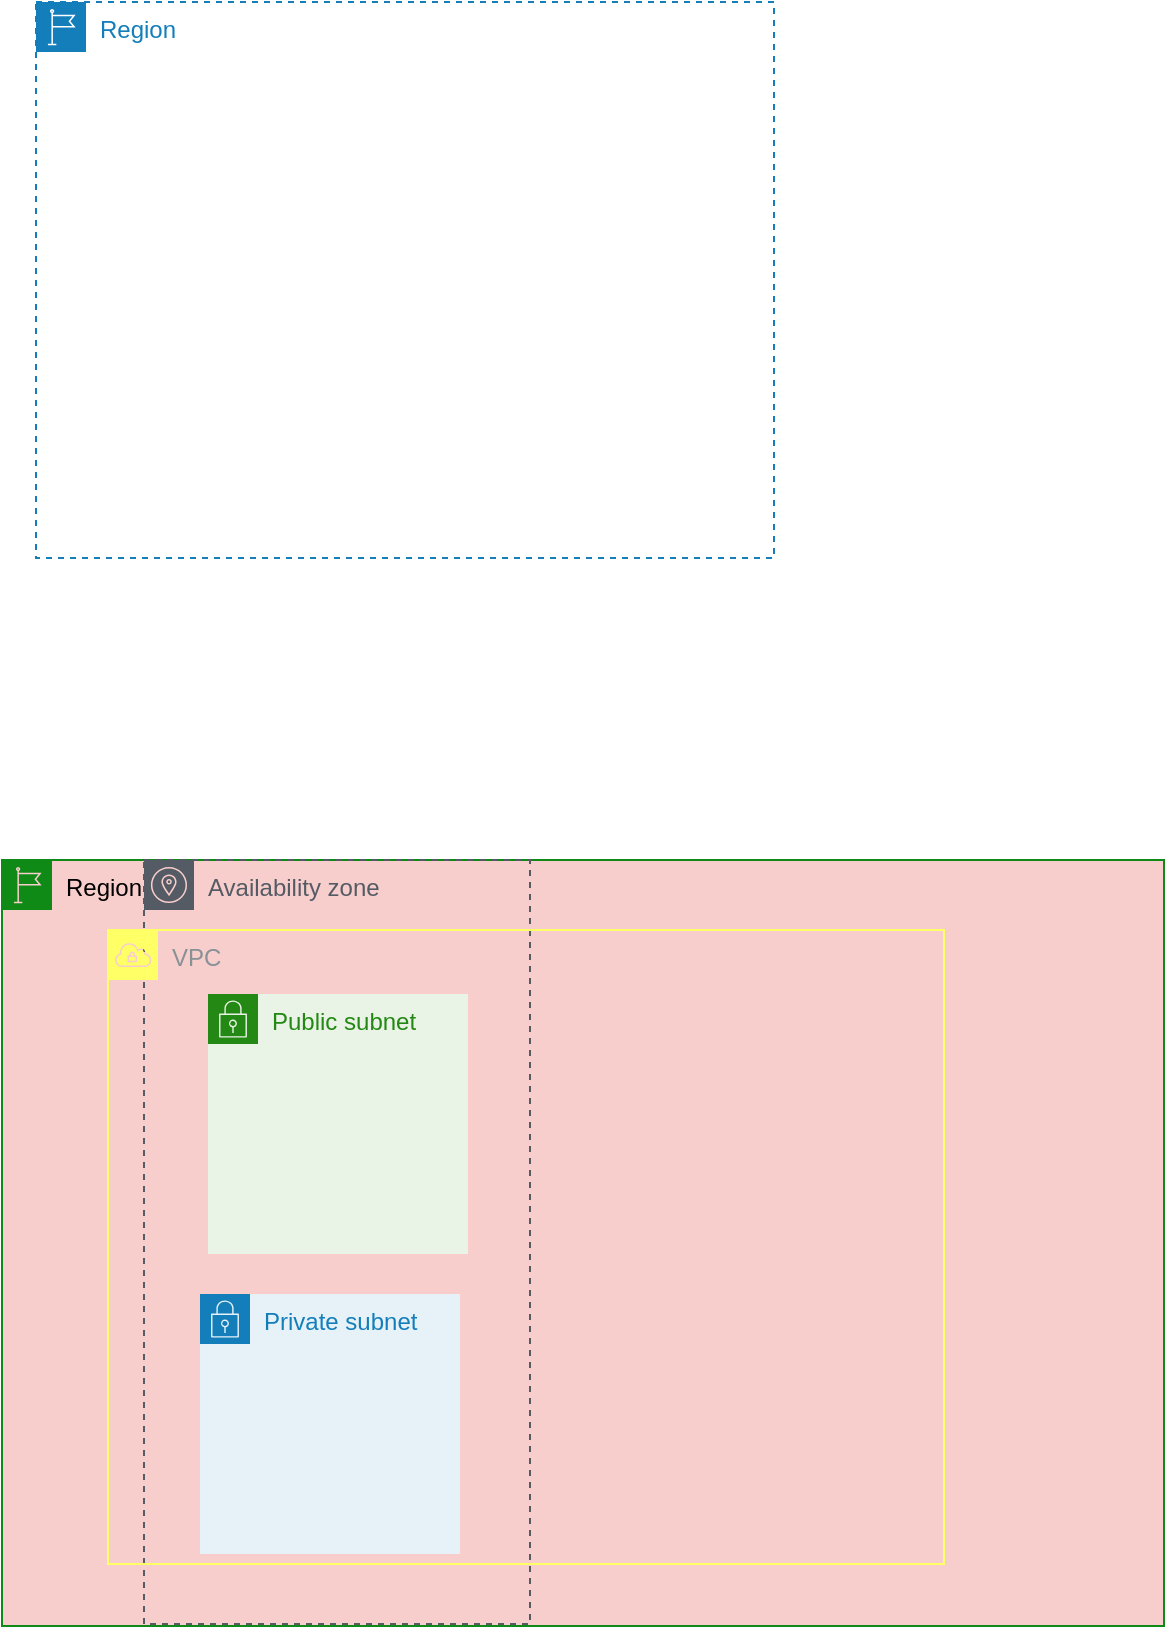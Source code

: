 <mxfile version="21.5.2" type="github">
  <diagram name="Page-1" id="A3YOBVGtqxAZEOPY_WBS">
    <mxGraphModel dx="880" dy="484" grid="0" gridSize="10" guides="1" tooltips="1" connect="1" arrows="1" fold="1" page="0" pageScale="1" pageWidth="850" pageHeight="1100" math="0" shadow="0">
      <root>
        <mxCell id="0" />
        <mxCell id="1" parent="0" />
        <mxCell id="w-ytsN5D95SVlBp5Alny-1" value="Region" style="points=[[0,0],[0.25,0],[0.5,0],[0.75,0],[1,0],[1,0.25],[1,0.5],[1,0.75],[1,1],[0.75,1],[0.5,1],[0.25,1],[0,1],[0,0.75],[0,0.5],[0,0.25]];outlineConnect=0;gradientColor=none;html=1;whiteSpace=wrap;fontSize=12;fontStyle=0;container=1;pointerEvents=0;collapsible=0;recursiveResize=0;shape=mxgraph.aws4.group;grIcon=mxgraph.aws4.group_region;strokeColor=#147EBA;fillColor=none;verticalAlign=top;align=left;spacingLeft=30;fontColor=#147EBA;dashed=1;" vertex="1" parent="1">
          <mxGeometry x="120" y="40" width="369" height="278" as="geometry" />
        </mxCell>
        <mxCell id="w-ytsN5D95SVlBp5Alny-2" value="Region" style="points=[[0,0],[0.25,0],[0.5,0],[0.75,0],[1,0],[1,0.25],[1,0.5],[1,0.75],[1,1],[0.75,1],[0.5,1],[0.25,1],[0,1],[0,0.75],[0,0.5],[0,0.25]];outlineConnect=0;html=1;whiteSpace=wrap;fontSize=12;fontStyle=0;container=1;pointerEvents=0;collapsible=0;recursiveResize=0;shape=mxgraph.aws4.group;grIcon=mxgraph.aws4.group_region;strokeColor=#0f8a17;fillColor=#f8cecc;verticalAlign=top;align=left;spacingLeft=30;" vertex="1" parent="1">
          <mxGeometry x="103" y="469" width="581" height="383" as="geometry" />
        </mxCell>
        <mxCell id="w-ytsN5D95SVlBp5Alny-3" value="Availability zone" style="sketch=0;outlineConnect=0;gradientColor=none;html=1;whiteSpace=wrap;fontSize=12;fontStyle=0;shape=mxgraph.aws4.group;grIcon=mxgraph.aws4.group_availability_zone;strokeColor=#545B64;fillColor=none;verticalAlign=top;align=left;spacingLeft=30;fontColor=#545B64;dashed=1;" vertex="1" parent="w-ytsN5D95SVlBp5Alny-2">
          <mxGeometry x="71" width="193" height="382" as="geometry" />
        </mxCell>
        <mxCell id="w-ytsN5D95SVlBp5Alny-4" value="VPC" style="sketch=0;outlineConnect=0;gradientColor=none;html=1;whiteSpace=wrap;fontSize=12;fontStyle=0;shape=mxgraph.aws4.group;grIcon=mxgraph.aws4.group_vpc;strokeColor=#FFFF66;fillColor=none;verticalAlign=top;align=left;spacingLeft=30;fontColor=#879196;dashed=0;" vertex="1" parent="w-ytsN5D95SVlBp5Alny-2">
          <mxGeometry x="53" y="35" width="418" height="317" as="geometry" />
        </mxCell>
        <mxCell id="w-ytsN5D95SVlBp5Alny-6" value="Private subnet" style="points=[[0,0],[0.25,0],[0.5,0],[0.75,0],[1,0],[1,0.25],[1,0.5],[1,0.75],[1,1],[0.75,1],[0.5,1],[0.25,1],[0,1],[0,0.75],[0,0.5],[0,0.25]];outlineConnect=0;gradientColor=none;html=1;whiteSpace=wrap;fontSize=12;fontStyle=0;container=1;pointerEvents=0;collapsible=0;recursiveResize=0;shape=mxgraph.aws4.group;grIcon=mxgraph.aws4.group_security_group;grStroke=0;strokeColor=#147EBA;fillColor=#E6F2F8;verticalAlign=top;align=left;spacingLeft=30;fontColor=#147EBA;dashed=0;" vertex="1" parent="w-ytsN5D95SVlBp5Alny-2">
          <mxGeometry x="99" y="217" width="130" height="130" as="geometry" />
        </mxCell>
        <mxCell id="w-ytsN5D95SVlBp5Alny-7" value="Public subnet" style="points=[[0,0],[0.25,0],[0.5,0],[0.75,0],[1,0],[1,0.25],[1,0.5],[1,0.75],[1,1],[0.75,1],[0.5,1],[0.25,1],[0,1],[0,0.75],[0,0.5],[0,0.25]];outlineConnect=0;gradientColor=none;html=1;whiteSpace=wrap;fontSize=12;fontStyle=0;container=1;pointerEvents=0;collapsible=0;recursiveResize=0;shape=mxgraph.aws4.group;grIcon=mxgraph.aws4.group_security_group;grStroke=0;strokeColor=#248814;fillColor=#E9F3E6;verticalAlign=top;align=left;spacingLeft=30;fontColor=#248814;dashed=0;" vertex="1" parent="w-ytsN5D95SVlBp5Alny-2">
          <mxGeometry x="103" y="67" width="130" height="130" as="geometry" />
        </mxCell>
      </root>
    </mxGraphModel>
  </diagram>
</mxfile>
